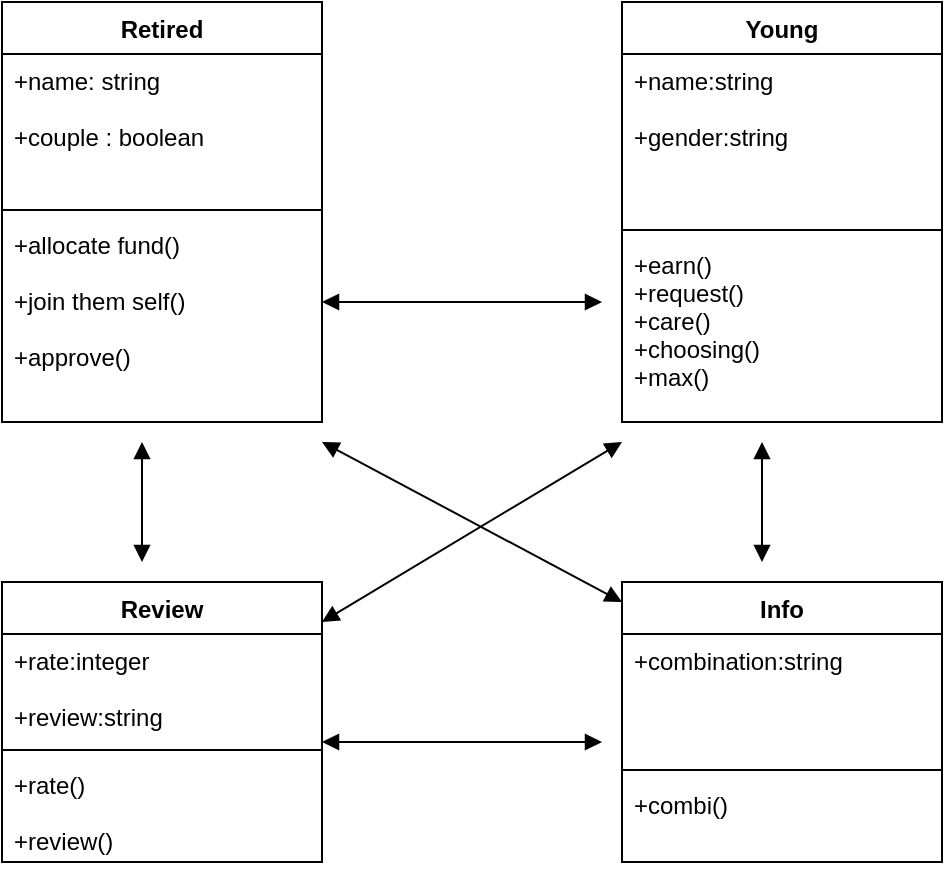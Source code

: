 <mxfile version="12.4.8" type="github"><diagram name="Page-1" id="e7e014a7-5840-1c2e-5031-d8a46d1fe8dd"><mxGraphModel dx="596" dy="315" grid="1" gridSize="10" guides="1" tooltips="1" connect="1" arrows="1" fold="1" page="1" pageScale="1" pageWidth="1169" pageHeight="826" background="#ffffff" math="0" shadow="0"><root><mxCell id="0"/><mxCell id="1" parent="0"/><mxCell id="7hxs6c84Lt3BYS81JVpe-47" value="Retired" style="swimlane;fontStyle=1;align=center;verticalAlign=top;childLayout=stackLayout;horizontal=1;startSize=26;horizontalStack=0;resizeParent=1;resizeParentMax=0;resizeLast=0;collapsible=1;marginBottom=0;" vertex="1" parent="1"><mxGeometry x="20" y="20" width="160" height="210" as="geometry"/></mxCell><mxCell id="7hxs6c84Lt3BYS81JVpe-48" value="+name: string&#10;&#10;+couple : boolean" style="text;strokeColor=none;fillColor=none;align=left;verticalAlign=top;spacingLeft=4;spacingRight=4;overflow=hidden;rotatable=0;points=[[0,0.5],[1,0.5]];portConstraint=eastwest;" vertex="1" parent="7hxs6c84Lt3BYS81JVpe-47"><mxGeometry y="26" width="160" height="74" as="geometry"/></mxCell><mxCell id="7hxs6c84Lt3BYS81JVpe-49" value="" style="line;strokeWidth=1;fillColor=none;align=left;verticalAlign=middle;spacingTop=-1;spacingLeft=3;spacingRight=3;rotatable=0;labelPosition=right;points=[];portConstraint=eastwest;" vertex="1" parent="7hxs6c84Lt3BYS81JVpe-47"><mxGeometry y="100" width="160" height="8" as="geometry"/></mxCell><mxCell id="7hxs6c84Lt3BYS81JVpe-50" value="+allocate fund()&#10;&#10;+join them self()&#10;&#10;+approve()" style="text;strokeColor=none;fillColor=none;align=left;verticalAlign=top;spacingLeft=4;spacingRight=4;overflow=hidden;rotatable=0;points=[[0,0.5],[1,0.5]];portConstraint=eastwest;" vertex="1" parent="7hxs6c84Lt3BYS81JVpe-47"><mxGeometry y="108" width="160" height="102" as="geometry"/></mxCell><mxCell id="7hxs6c84Lt3BYS81JVpe-51" value="Young" style="swimlane;fontStyle=1;align=center;verticalAlign=top;childLayout=stackLayout;horizontal=1;startSize=26;horizontalStack=0;resizeParent=1;resizeParentMax=0;resizeLast=0;collapsible=1;marginBottom=0;" vertex="1" parent="1"><mxGeometry x="330" y="20" width="160" height="210" as="geometry"/></mxCell><mxCell id="7hxs6c84Lt3BYS81JVpe-52" value="+name:string&#10;&#10;+gender:string" style="text;strokeColor=none;fillColor=none;align=left;verticalAlign=top;spacingLeft=4;spacingRight=4;overflow=hidden;rotatable=0;points=[[0,0.5],[1,0.5]];portConstraint=eastwest;" vertex="1" parent="7hxs6c84Lt3BYS81JVpe-51"><mxGeometry y="26" width="160" height="84" as="geometry"/></mxCell><mxCell id="7hxs6c84Lt3BYS81JVpe-53" value="" style="line;strokeWidth=1;fillColor=none;align=left;verticalAlign=middle;spacingTop=-1;spacingLeft=3;spacingRight=3;rotatable=0;labelPosition=right;points=[];portConstraint=eastwest;" vertex="1" parent="7hxs6c84Lt3BYS81JVpe-51"><mxGeometry y="110" width="160" height="8" as="geometry"/></mxCell><mxCell id="7hxs6c84Lt3BYS81JVpe-54" value="+earn()&#10;+request()&#10;+care()&#10;+choosing()&#10;+max()&#10;&#10;&#10;&#10;&#10;&#10;" style="text;strokeColor=none;fillColor=none;align=left;verticalAlign=top;spacingLeft=4;spacingRight=4;overflow=hidden;rotatable=0;points=[[0,0.5],[1,0.5]];portConstraint=eastwest;" vertex="1" parent="7hxs6c84Lt3BYS81JVpe-51"><mxGeometry y="118" width="160" height="92" as="geometry"/></mxCell><mxCell id="7hxs6c84Lt3BYS81JVpe-55" value="Review" style="swimlane;fontStyle=1;align=center;verticalAlign=top;childLayout=stackLayout;horizontal=1;startSize=26;horizontalStack=0;resizeParent=1;resizeParentMax=0;resizeLast=0;collapsible=1;marginBottom=0;" vertex="1" parent="1"><mxGeometry x="20" y="310" width="160" height="140" as="geometry"/></mxCell><mxCell id="7hxs6c84Lt3BYS81JVpe-56" value="+rate:integer&#10;&#10;+review:string" style="text;strokeColor=none;fillColor=none;align=left;verticalAlign=top;spacingLeft=4;spacingRight=4;overflow=hidden;rotatable=0;points=[[0,0.5],[1,0.5]];portConstraint=eastwest;" vertex="1" parent="7hxs6c84Lt3BYS81JVpe-55"><mxGeometry y="26" width="160" height="54" as="geometry"/></mxCell><mxCell id="7hxs6c84Lt3BYS81JVpe-57" value="" style="line;strokeWidth=1;fillColor=none;align=left;verticalAlign=middle;spacingTop=-1;spacingLeft=3;spacingRight=3;rotatable=0;labelPosition=right;points=[];portConstraint=eastwest;" vertex="1" parent="7hxs6c84Lt3BYS81JVpe-55"><mxGeometry y="80" width="160" height="8" as="geometry"/></mxCell><mxCell id="7hxs6c84Lt3BYS81JVpe-58" value="+rate()&#10;&#10;+review()" style="text;strokeColor=none;fillColor=none;align=left;verticalAlign=top;spacingLeft=4;spacingRight=4;overflow=hidden;rotatable=0;points=[[0,0.5],[1,0.5]];portConstraint=eastwest;" vertex="1" parent="7hxs6c84Lt3BYS81JVpe-55"><mxGeometry y="88" width="160" height="52" as="geometry"/></mxCell><mxCell id="7hxs6c84Lt3BYS81JVpe-59" value="Info" style="swimlane;fontStyle=1;align=center;verticalAlign=top;childLayout=stackLayout;horizontal=1;startSize=26;horizontalStack=0;resizeParent=1;resizeParentMax=0;resizeLast=0;collapsible=1;marginBottom=0;" vertex="1" parent="1"><mxGeometry x="330" y="310" width="160" height="140" as="geometry"/></mxCell><mxCell id="7hxs6c84Lt3BYS81JVpe-60" value="+combination:string" style="text;strokeColor=none;fillColor=none;align=left;verticalAlign=top;spacingLeft=4;spacingRight=4;overflow=hidden;rotatable=0;points=[[0,0.5],[1,0.5]];portConstraint=eastwest;" vertex="1" parent="7hxs6c84Lt3BYS81JVpe-59"><mxGeometry y="26" width="160" height="64" as="geometry"/></mxCell><mxCell id="7hxs6c84Lt3BYS81JVpe-61" value="" style="line;strokeWidth=1;fillColor=none;align=left;verticalAlign=middle;spacingTop=-1;spacingLeft=3;spacingRight=3;rotatable=0;labelPosition=right;points=[];portConstraint=eastwest;" vertex="1" parent="7hxs6c84Lt3BYS81JVpe-59"><mxGeometry y="90" width="160" height="8" as="geometry"/></mxCell><mxCell id="7hxs6c84Lt3BYS81JVpe-62" value="+combi()" style="text;strokeColor=none;fillColor=none;align=left;verticalAlign=top;spacingLeft=4;spacingRight=4;overflow=hidden;rotatable=0;points=[[0,0.5],[1,0.5]];portConstraint=eastwest;" vertex="1" parent="7hxs6c84Lt3BYS81JVpe-59"><mxGeometry y="98" width="160" height="42" as="geometry"/></mxCell><mxCell id="7hxs6c84Lt3BYS81JVpe-64" value="" style="endArrow=block;startArrow=block;endFill=1;startFill=1;html=1;" edge="1" parent="1"><mxGeometry width="160" relative="1" as="geometry"><mxPoint x="180" y="170" as="sourcePoint"/><mxPoint x="320" y="170" as="targetPoint"/><Array as="points"/></mxGeometry></mxCell><mxCell id="7hxs6c84Lt3BYS81JVpe-67" value="" style="endArrow=block;startArrow=block;endFill=1;startFill=1;html=1;" edge="1" parent="1"><mxGeometry width="160" relative="1" as="geometry"><mxPoint x="180" y="390" as="sourcePoint"/><mxPoint x="320" y="390" as="targetPoint"/><Array as="points"><mxPoint x="320" y="390"/></Array></mxGeometry></mxCell><mxCell id="7hxs6c84Lt3BYS81JVpe-68" value="" style="endArrow=block;startArrow=block;endFill=1;startFill=1;html=1;" edge="1" parent="1"><mxGeometry width="160" relative="1" as="geometry"><mxPoint x="400" y="240" as="sourcePoint"/><mxPoint x="400" y="300" as="targetPoint"/></mxGeometry></mxCell><mxCell id="7hxs6c84Lt3BYS81JVpe-69" value="" style="endArrow=block;startArrow=block;endFill=1;startFill=1;html=1;exitX=1;exitY=1.098;exitDx=0;exitDy=0;exitPerimeter=0;" edge="1" parent="1" source="7hxs6c84Lt3BYS81JVpe-50"><mxGeometry width="160" relative="1" as="geometry"><mxPoint x="190" y="260" as="sourcePoint"/><mxPoint x="330" y="320" as="targetPoint"/></mxGeometry></mxCell><mxCell id="7hxs6c84Lt3BYS81JVpe-70" value="" style="endArrow=block;startArrow=block;endFill=1;startFill=1;html=1;" edge="1" parent="1"><mxGeometry width="160" relative="1" as="geometry"><mxPoint x="90" y="300" as="sourcePoint"/><mxPoint x="90" y="240" as="targetPoint"/></mxGeometry></mxCell><mxCell id="7hxs6c84Lt3BYS81JVpe-71" value="" style="endArrow=block;startArrow=block;endFill=1;startFill=1;html=1;" edge="1" parent="1"><mxGeometry width="160" relative="1" as="geometry"><mxPoint x="180" y="330" as="sourcePoint"/><mxPoint x="330" y="240" as="targetPoint"/></mxGeometry></mxCell></root></mxGraphModel></diagram></mxfile>